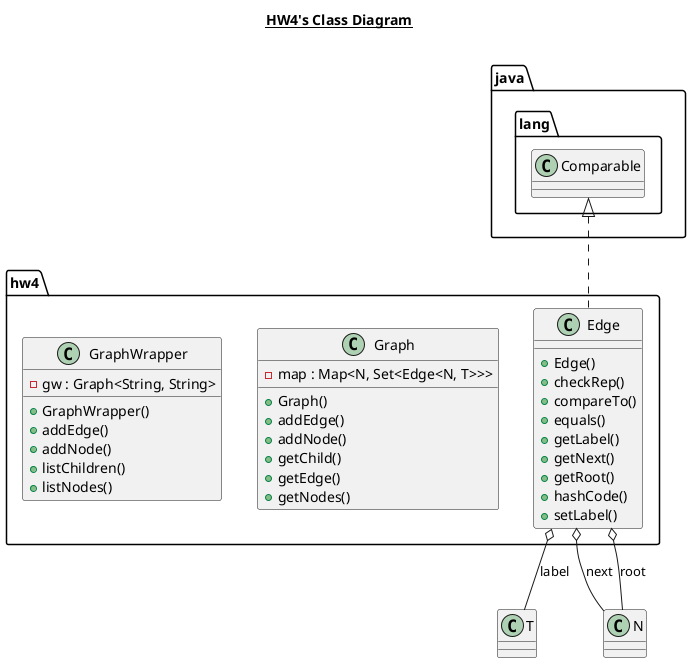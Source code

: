 @startuml

title __HW4's Class Diagram__\n

  namespace hw4 {
    class hw4.Edge {
        + Edge()
        + checkRep()
        + compareTo()
        + equals()
        + getLabel()
        + getNext()
        + getRoot()
        + hashCode()
        + setLabel()
    }
  }
  

  namespace hw4 {
    class hw4.Graph {
        - map : Map<N, Set<Edge<N, T>>>
        + Graph()
        + addEdge()
        + addNode()
        + getChild()
        + getEdge()
        + getNodes()
    }
  }
  

  namespace hw4 {
    class hw4.GraphWrapper {
        - gw : Graph<String, String>
        + GraphWrapper()
        + addEdge()
        + addNode()
        + listChildren()
        + listNodes()
    }
  }
  

  hw4.Edge .up.|> java.lang.Comparable
  hw4.Edge o-- T : label
  hw4.Edge o-- N : next
  hw4.Edge o-- N : root

@enduml
